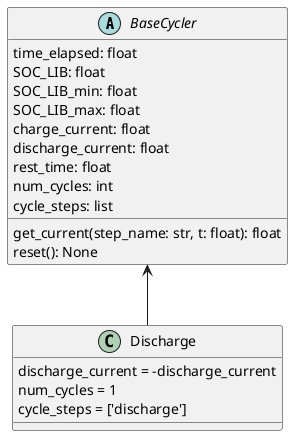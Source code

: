 @startuml
'https://plantuml.com/class-diagram

BaseCycler <-- Discharge

abstract class BaseCycler {
time_elapsed: float
SOC_LIB: float
SOC_LIB_min: float
SOC_LIB_max: float
charge_current: float
discharge_current: float
rest_time: float
num_cycles: int
cycle_steps: list

get_current(step_name: str, t: float): float
reset(): None
}

class Discharge {
discharge_current = -discharge_current
num_cycles = 1
cycle_steps = ['discharge']
}

@enduml